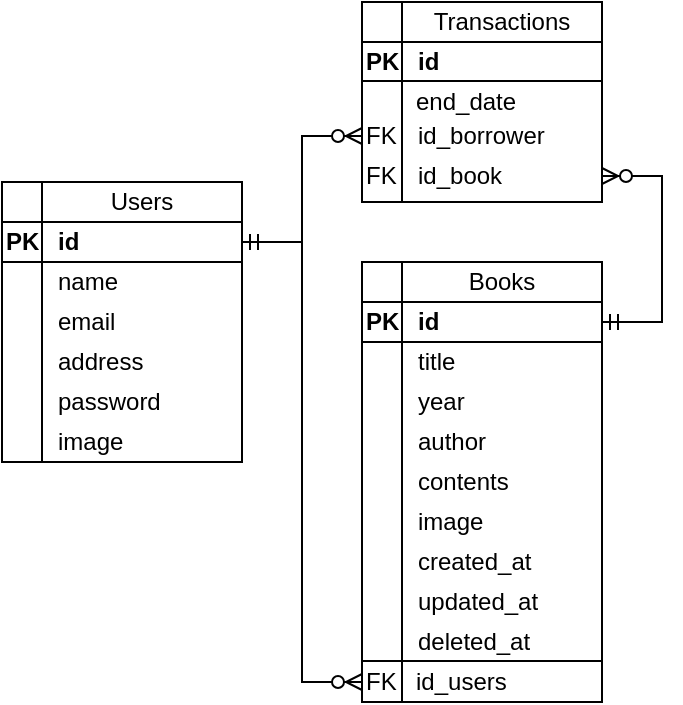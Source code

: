 <mxfile version="21.1.5" type="github">
  <diagram name="Page-1" id="G9xICqinuXO-daj7mlqb">
    <mxGraphModel dx="1195" dy="626" grid="1" gridSize="10" guides="1" tooltips="1" connect="1" arrows="1" fold="1" page="1" pageScale="1" pageWidth="850" pageHeight="1100" math="0" shadow="0">
      <root>
        <mxCell id="0" />
        <mxCell id="1" parent="0" />
        <mxCell id="5w37oeH6b676DkqFVIme-1" value="" style="shape=internalStorage;whiteSpace=wrap;html=1;backgroundOutline=1;" parent="1" vertex="1">
          <mxGeometry x="40" y="150" width="120" height="140" as="geometry" />
        </mxCell>
        <mxCell id="5w37oeH6b676DkqFVIme-2" value="Users" style="text;html=1;strokeColor=none;fillColor=none;align=center;verticalAlign=middle;whiteSpace=wrap;rounded=0;" parent="1" vertex="1">
          <mxGeometry x="60" y="150" width="100" height="20" as="geometry" />
        </mxCell>
        <mxCell id="5w37oeH6b676DkqFVIme-3" value="" style="shape=internalStorage;whiteSpace=wrap;html=1;backgroundOutline=1;" parent="1" vertex="1">
          <mxGeometry x="220" y="190" width="120" height="220" as="geometry" />
        </mxCell>
        <mxCell id="5w37oeH6b676DkqFVIme-4" value="Books" style="text;html=1;strokeColor=none;fillColor=none;align=center;verticalAlign=middle;whiteSpace=wrap;rounded=0;" parent="1" vertex="1">
          <mxGeometry x="240" y="190" width="100" height="20" as="geometry" />
        </mxCell>
        <mxCell id="5w37oeH6b676DkqFVIme-5" value="" style="shape=internalStorage;whiteSpace=wrap;html=1;backgroundOutline=1;" parent="1" vertex="1">
          <mxGeometry x="220" y="60" width="120" height="100" as="geometry" />
        </mxCell>
        <mxCell id="5w37oeH6b676DkqFVIme-6" value="Transactions" style="text;html=1;strokeColor=none;fillColor=none;align=center;verticalAlign=middle;whiteSpace=wrap;rounded=0;" parent="1" vertex="1">
          <mxGeometry x="240" y="60" width="100" height="20" as="geometry" />
        </mxCell>
        <mxCell id="5w37oeH6b676DkqFVIme-7" value="id" style="text;html=1;strokeColor=none;fillColor=none;align=left;verticalAlign=middle;whiteSpace=wrap;rounded=0;fontStyle=1" parent="1" vertex="1">
          <mxGeometry x="66" y="170" width="94" height="20" as="geometry" />
        </mxCell>
        <mxCell id="5w37oeH6b676DkqFVIme-10" value="name" style="text;html=1;strokeColor=none;fillColor=none;align=left;verticalAlign=middle;whiteSpace=wrap;rounded=0;" parent="1" vertex="1">
          <mxGeometry x="66" y="190" width="94" height="20" as="geometry" />
        </mxCell>
        <mxCell id="5w37oeH6b676DkqFVIme-11" value="email" style="text;html=1;strokeColor=none;fillColor=none;align=left;verticalAlign=middle;whiteSpace=wrap;rounded=0;" parent="1" vertex="1">
          <mxGeometry x="66" y="210" width="94" height="20" as="geometry" />
        </mxCell>
        <mxCell id="5w37oeH6b676DkqFVIme-12" value="password" style="text;html=1;strokeColor=none;fillColor=none;align=left;verticalAlign=middle;whiteSpace=wrap;rounded=0;" parent="1" vertex="1">
          <mxGeometry x="66" y="250" width="94" height="20" as="geometry" />
        </mxCell>
        <mxCell id="5w37oeH6b676DkqFVIme-13" value="address" style="text;html=1;strokeColor=none;fillColor=none;align=left;verticalAlign=middle;whiteSpace=wrap;rounded=0;" parent="1" vertex="1">
          <mxGeometry x="66" y="230" width="94" height="20" as="geometry" />
        </mxCell>
        <mxCell id="5w37oeH6b676DkqFVIme-14" value="id" style="text;html=1;strokeColor=none;fillColor=none;align=left;verticalAlign=middle;whiteSpace=wrap;rounded=0;fontStyle=1" parent="1" vertex="1">
          <mxGeometry x="246" y="210" width="94" height="20" as="geometry" />
        </mxCell>
        <mxCell id="5w37oeH6b676DkqFVIme-15" value="title" style="text;html=1;strokeColor=none;fillColor=none;align=left;verticalAlign=middle;whiteSpace=wrap;rounded=0;" parent="1" vertex="1">
          <mxGeometry x="246" y="230" width="94" height="20" as="geometry" />
        </mxCell>
        <mxCell id="5w37oeH6b676DkqFVIme-16" value="author" style="text;html=1;strokeColor=none;fillColor=none;align=left;verticalAlign=middle;whiteSpace=wrap;rounded=0;" parent="1" vertex="1">
          <mxGeometry x="246" y="270" width="94" height="20" as="geometry" />
        </mxCell>
        <mxCell id="5w37oeH6b676DkqFVIme-17" value="created_at" style="text;html=1;strokeColor=none;fillColor=none;align=left;verticalAlign=middle;whiteSpace=wrap;rounded=0;" parent="1" vertex="1">
          <mxGeometry x="246" y="330" width="94" height="20" as="geometry" />
        </mxCell>
        <mxCell id="5w37oeH6b676DkqFVIme-18" value="year" style="text;html=1;strokeColor=none;fillColor=none;align=left;verticalAlign=middle;whiteSpace=wrap;rounded=0;" parent="1" vertex="1">
          <mxGeometry x="246" y="250" width="94" height="20" as="geometry" />
        </mxCell>
        <mxCell id="5w37oeH6b676DkqFVIme-19" value="updated_at" style="text;html=1;strokeColor=none;fillColor=none;align=left;verticalAlign=middle;whiteSpace=wrap;rounded=0;" parent="1" vertex="1">
          <mxGeometry x="246" y="350" width="94" height="20" as="geometry" />
        </mxCell>
        <mxCell id="5w37oeH6b676DkqFVIme-20" value="deleted_at" style="text;html=1;strokeColor=none;fillColor=none;align=left;verticalAlign=middle;whiteSpace=wrap;rounded=0;" parent="1" vertex="1">
          <mxGeometry x="246" y="370" width="94" height="20" as="geometry" />
        </mxCell>
        <mxCell id="5w37oeH6b676DkqFVIme-21" value="id_users" style="text;html=1;strokeColor=none;fillColor=none;align=left;verticalAlign=middle;whiteSpace=wrap;rounded=0;" parent="1" vertex="1">
          <mxGeometry x="245" y="390" width="94" height="20" as="geometry" />
        </mxCell>
        <mxCell id="5w37oeH6b676DkqFVIme-22" value="contents" style="text;html=1;strokeColor=none;fillColor=none;align=left;verticalAlign=middle;whiteSpace=wrap;rounded=0;" parent="1" vertex="1">
          <mxGeometry x="246" y="290" width="94" height="20" as="geometry" />
        </mxCell>
        <mxCell id="5w37oeH6b676DkqFVIme-23" value="id" style="text;html=1;strokeColor=none;fillColor=none;align=left;verticalAlign=middle;whiteSpace=wrap;rounded=0;fontStyle=1" parent="1" vertex="1">
          <mxGeometry x="246" y="80" width="94" height="20" as="geometry" />
        </mxCell>
        <mxCell id="5w37oeH6b676DkqFVIme-24" value="&lt;div&gt;id_book&lt;/div&gt;" style="text;html=1;strokeColor=none;fillColor=none;align=left;verticalAlign=middle;whiteSpace=wrap;rounded=0;" parent="1" vertex="1">
          <mxGeometry x="246" y="137" width="94" height="20" as="geometry" />
        </mxCell>
        <mxCell id="5w37oeH6b676DkqFVIme-28" value="image" style="text;html=1;strokeColor=none;fillColor=none;align=left;verticalAlign=middle;whiteSpace=wrap;rounded=0;" parent="1" vertex="1">
          <mxGeometry x="66" y="270" width="94" height="20" as="geometry" />
        </mxCell>
        <mxCell id="5w37oeH6b676DkqFVIme-29" value="image" style="text;html=1;strokeColor=none;fillColor=none;align=left;verticalAlign=middle;whiteSpace=wrap;rounded=0;" parent="1" vertex="1">
          <mxGeometry x="246" y="310" width="94" height="20" as="geometry" />
        </mxCell>
        <mxCell id="5w37oeH6b676DkqFVIme-30" value="&lt;div&gt;id_borrower&lt;br&gt;&lt;/div&gt;" style="text;html=1;strokeColor=none;fillColor=none;align=left;verticalAlign=middle;whiteSpace=wrap;rounded=0;" parent="1" vertex="1">
          <mxGeometry x="246" y="117" width="94" height="20" as="geometry" />
        </mxCell>
        <mxCell id="5w37oeH6b676DkqFVIme-32" value="PK" style="text;html=1;strokeColor=none;fillColor=none;align=left;verticalAlign=middle;whiteSpace=wrap;rounded=0;fontStyle=1" parent="1" vertex="1">
          <mxGeometry x="40" y="170" width="20" height="20" as="geometry" />
        </mxCell>
        <mxCell id="5w37oeH6b676DkqFVIme-33" value="PK" style="text;html=1;strokeColor=none;fillColor=none;align=left;verticalAlign=middle;whiteSpace=wrap;rounded=0;fontStyle=1" parent="1" vertex="1">
          <mxGeometry x="220" y="210" width="20" height="20" as="geometry" />
        </mxCell>
        <mxCell id="5w37oeH6b676DkqFVIme-34" value="PK" style="text;html=1;strokeColor=none;fillColor=none;align=left;verticalAlign=middle;whiteSpace=wrap;rounded=0;fontStyle=1" parent="1" vertex="1">
          <mxGeometry x="220" y="80" width="20" height="20" as="geometry" />
        </mxCell>
        <mxCell id="5w37oeH6b676DkqFVIme-35" value="FK" style="text;html=1;strokeColor=none;fillColor=none;align=left;verticalAlign=middle;whiteSpace=wrap;rounded=0;" parent="1" vertex="1">
          <mxGeometry x="220" y="390" width="20" height="20" as="geometry" />
        </mxCell>
        <mxCell id="5w37oeH6b676DkqFVIme-36" value="FK" style="text;html=1;strokeColor=none;fillColor=none;align=left;verticalAlign=middle;whiteSpace=wrap;rounded=0;" parent="1" vertex="1">
          <mxGeometry x="220" y="137" width="20" height="20" as="geometry" />
        </mxCell>
        <mxCell id="5w37oeH6b676DkqFVIme-37" value="FK" style="text;html=1;strokeColor=none;fillColor=none;align=left;verticalAlign=middle;whiteSpace=wrap;rounded=0;" parent="1" vertex="1">
          <mxGeometry x="220" y="117" width="20" height="20" as="geometry" />
        </mxCell>
        <mxCell id="faXq0JID8bgZHqzAQeFo-18" value="" style="endArrow=none;html=1;rounded=0;exitX=0;exitY=1;exitDx=0;exitDy=0;" edge="1" parent="1" source="5w37oeH6b676DkqFVIme-32">
          <mxGeometry width="50" height="50" relative="1" as="geometry">
            <mxPoint x="180" y="200" as="sourcePoint" />
            <mxPoint x="160" y="190" as="targetPoint" />
          </mxGeometry>
        </mxCell>
        <mxCell id="faXq0JID8bgZHqzAQeFo-21" value="" style="endArrow=none;html=1;rounded=0;exitX=0;exitY=1;exitDx=0;exitDy=0;" edge="1" parent="1">
          <mxGeometry width="50" height="50" relative="1" as="geometry">
            <mxPoint x="220" y="230" as="sourcePoint" />
            <mxPoint x="340" y="230" as="targetPoint" />
          </mxGeometry>
        </mxCell>
        <mxCell id="faXq0JID8bgZHqzAQeFo-22" value="" style="endArrow=none;html=1;rounded=0;exitX=0;exitY=1;exitDx=0;exitDy=0;" edge="1" parent="1">
          <mxGeometry width="50" height="50" relative="1" as="geometry">
            <mxPoint x="220" y="99.52" as="sourcePoint" />
            <mxPoint x="340" y="99.52" as="targetPoint" />
          </mxGeometry>
        </mxCell>
        <mxCell id="faXq0JID8bgZHqzAQeFo-23" value="" style="endArrow=none;html=1;rounded=0;exitX=0;exitY=1;exitDx=0;exitDy=0;" edge="1" parent="1">
          <mxGeometry width="50" height="50" relative="1" as="geometry">
            <mxPoint x="220" y="389.52" as="sourcePoint" />
            <mxPoint x="340" y="389.52" as="targetPoint" />
          </mxGeometry>
        </mxCell>
        <mxCell id="faXq0JID8bgZHqzAQeFo-25" value="" style="edgeStyle=entityRelationEdgeStyle;fontSize=12;html=1;endArrow=ERzeroToMany;startArrow=ERmandOne;rounded=0;exitX=1;exitY=0.5;exitDx=0;exitDy=0;entryX=0;entryY=0.5;entryDx=0;entryDy=0;" edge="1" parent="1" source="5w37oeH6b676DkqFVIme-7" target="5w37oeH6b676DkqFVIme-35">
          <mxGeometry width="100" height="100" relative="1" as="geometry">
            <mxPoint x="190" y="400" as="sourcePoint" />
            <mxPoint x="290" y="300" as="targetPoint" />
          </mxGeometry>
        </mxCell>
        <mxCell id="faXq0JID8bgZHqzAQeFo-26" value="" style="edgeStyle=entityRelationEdgeStyle;fontSize=12;html=1;endArrow=ERzeroToMany;startArrow=ERmandOne;rounded=0;entryX=0;entryY=0.5;entryDx=0;entryDy=0;exitX=1;exitY=0.5;exitDx=0;exitDy=0;" edge="1" parent="1" source="5w37oeH6b676DkqFVIme-7" target="5w37oeH6b676DkqFVIme-37">
          <mxGeometry width="100" height="100" relative="1" as="geometry">
            <mxPoint x="180" y="240" as="sourcePoint" />
            <mxPoint x="200" y="130" as="targetPoint" />
          </mxGeometry>
        </mxCell>
        <mxCell id="faXq0JID8bgZHqzAQeFo-27" value="" style="edgeStyle=entityRelationEdgeStyle;fontSize=12;html=1;endArrow=ERzeroToMany;startArrow=ERmandOne;rounded=0;entryX=1;entryY=0.5;entryDx=0;entryDy=0;exitX=1;exitY=0.5;exitDx=0;exitDy=0;" edge="1" parent="1" source="5w37oeH6b676DkqFVIme-14" target="5w37oeH6b676DkqFVIme-24">
          <mxGeometry width="100" height="100" relative="1" as="geometry">
            <mxPoint x="360" y="220" as="sourcePoint" />
            <mxPoint x="440" y="110" as="targetPoint" />
          </mxGeometry>
        </mxCell>
        <mxCell id="faXq0JID8bgZHqzAQeFo-28" value="end_date" style="text;html=1;strokeColor=none;fillColor=none;align=left;verticalAlign=middle;whiteSpace=wrap;rounded=0;" vertex="1" parent="1">
          <mxGeometry x="245" y="100" width="94" height="20" as="geometry" />
        </mxCell>
      </root>
    </mxGraphModel>
  </diagram>
</mxfile>

